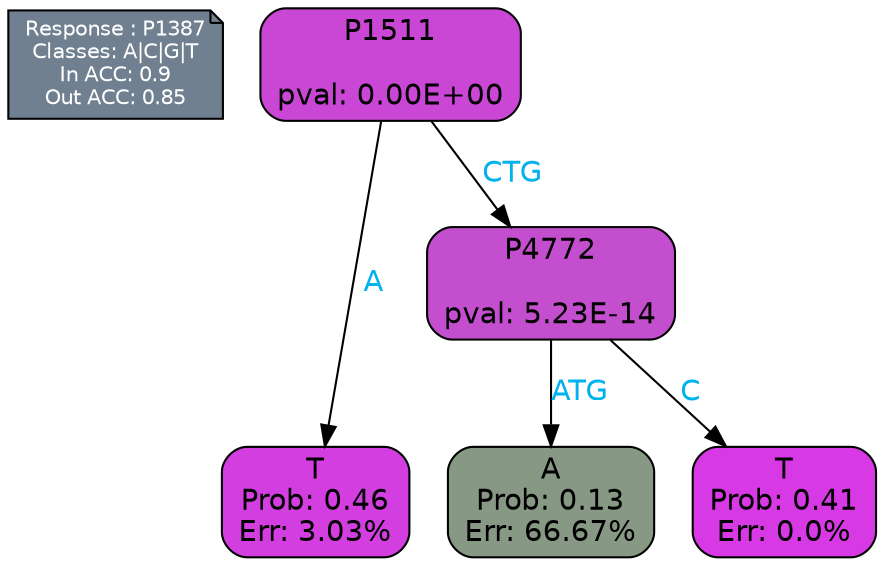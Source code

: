 digraph Tree {
node [shape=box, style="filled, rounded", color="black", fontname=helvetica] ;
graph [ranksep=equally, splines=polylines, bgcolor=transparent, dpi=600] ;
edge [fontname=helvetica] ;
LEGEND [label="Response : P1387
Classes: A|C|G|T
In ACC: 0.9
Out ACC: 0.85
",shape=note,align=left,style=filled,fillcolor="slategray",fontcolor="white",fontsize=10];1 [label="P1511

pval: 0.00E+00", fillcolor="#ca47d6"] ;
2 [label="T
Prob: 0.46
Err: 3.03%", fillcolor="#d23edf"] ;
3 [label="P4772

pval: 5.23E-14", fillcolor="#c44fce"] ;
4 [label="A
Prob: 0.13
Err: 66.67%", fillcolor="#879885"] ;
5 [label="T
Prob: 0.41
Err: 0.0%", fillcolor="#d739e5"] ;
1 -> 2 [label="A",fontcolor=deepskyblue2] ;
1 -> 3 [label="CTG",fontcolor=deepskyblue2] ;
3 -> 4 [label="ATG",fontcolor=deepskyblue2] ;
3 -> 5 [label="C",fontcolor=deepskyblue2] ;
{rank = same; 2;4;5;}{rank = same; LEGEND;1;}}